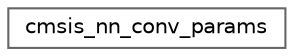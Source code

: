 digraph "Graphical Class Hierarchy"
{
 // LATEX_PDF_SIZE
  bgcolor="transparent";
  edge [fontname=Helvetica,fontsize=10,labelfontname=Helvetica,labelfontsize=10];
  node [fontname=Helvetica,fontsize=10,shape=box,height=0.2,width=0.4];
  rankdir="LR";
  Node0 [id="Node000000",label="cmsis_nn_conv_params",height=0.2,width=0.4,color="grey40", fillcolor="white", style="filled",URL="$structcmsis__nn__conv__params.html",tooltip=" "];
}
